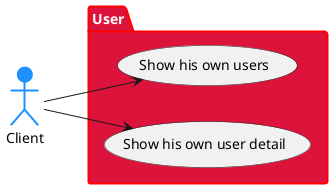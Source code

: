 @startuml
left to right direction
actor Client as client #dodgerblue;line:dodgerblue;line.bold;text:black

package User #crimson;line:red;line.bold;text:white {
  usecase "Show his own users" as showUsers
  usecase "Show his own user detail" as showUser
}

client --> showUsers
client --> showUser
@enduml
